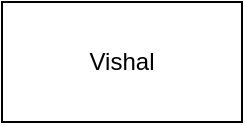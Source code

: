 <mxfile version="21.6.3" type="github">
  <diagram name="Page-1" id="5-jorfEwHb5pXm2ecObJ">
    <mxGraphModel dx="986" dy="635" grid="1" gridSize="10" guides="1" tooltips="1" connect="1" arrows="1" fold="1" page="1" pageScale="1" pageWidth="850" pageHeight="1100" math="0" shadow="0">
      <root>
        <mxCell id="0" />
        <mxCell id="1" parent="0" />
        <mxCell id="LdWyA8o2rSe4Bjfn_40--2" value="Vishal" style="rounded=0;whiteSpace=wrap;html=1;" parent="1" vertex="1">
          <mxGeometry x="360" y="180" width="120" height="60" as="geometry" />
        </mxCell>
      </root>
    </mxGraphModel>
  </diagram>
</mxfile>
